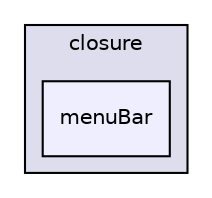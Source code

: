 digraph "libs/angular/angular-material-fileinput-master/bower_components/angular-material/modules/closure/menuBar" {
  compound=true
  node [ fontsize="10", fontname="Helvetica"];
  edge [ labelfontsize="10", labelfontname="Helvetica"];
  subgraph clusterdir_9508a65cdb91278c0406c0d6c7b30c42 {
    graph [ bgcolor="#ddddee", pencolor="black", label="closure" fontname="Helvetica", fontsize="10", URL="dir_9508a65cdb91278c0406c0d6c7b30c42.html"]
  dir_003a585cfff5cca3572311f0ad5d36a6 [shape=box, label="menuBar", style="filled", fillcolor="#eeeeff", pencolor="black", URL="dir_003a585cfff5cca3572311f0ad5d36a6.html"];
  }
}
